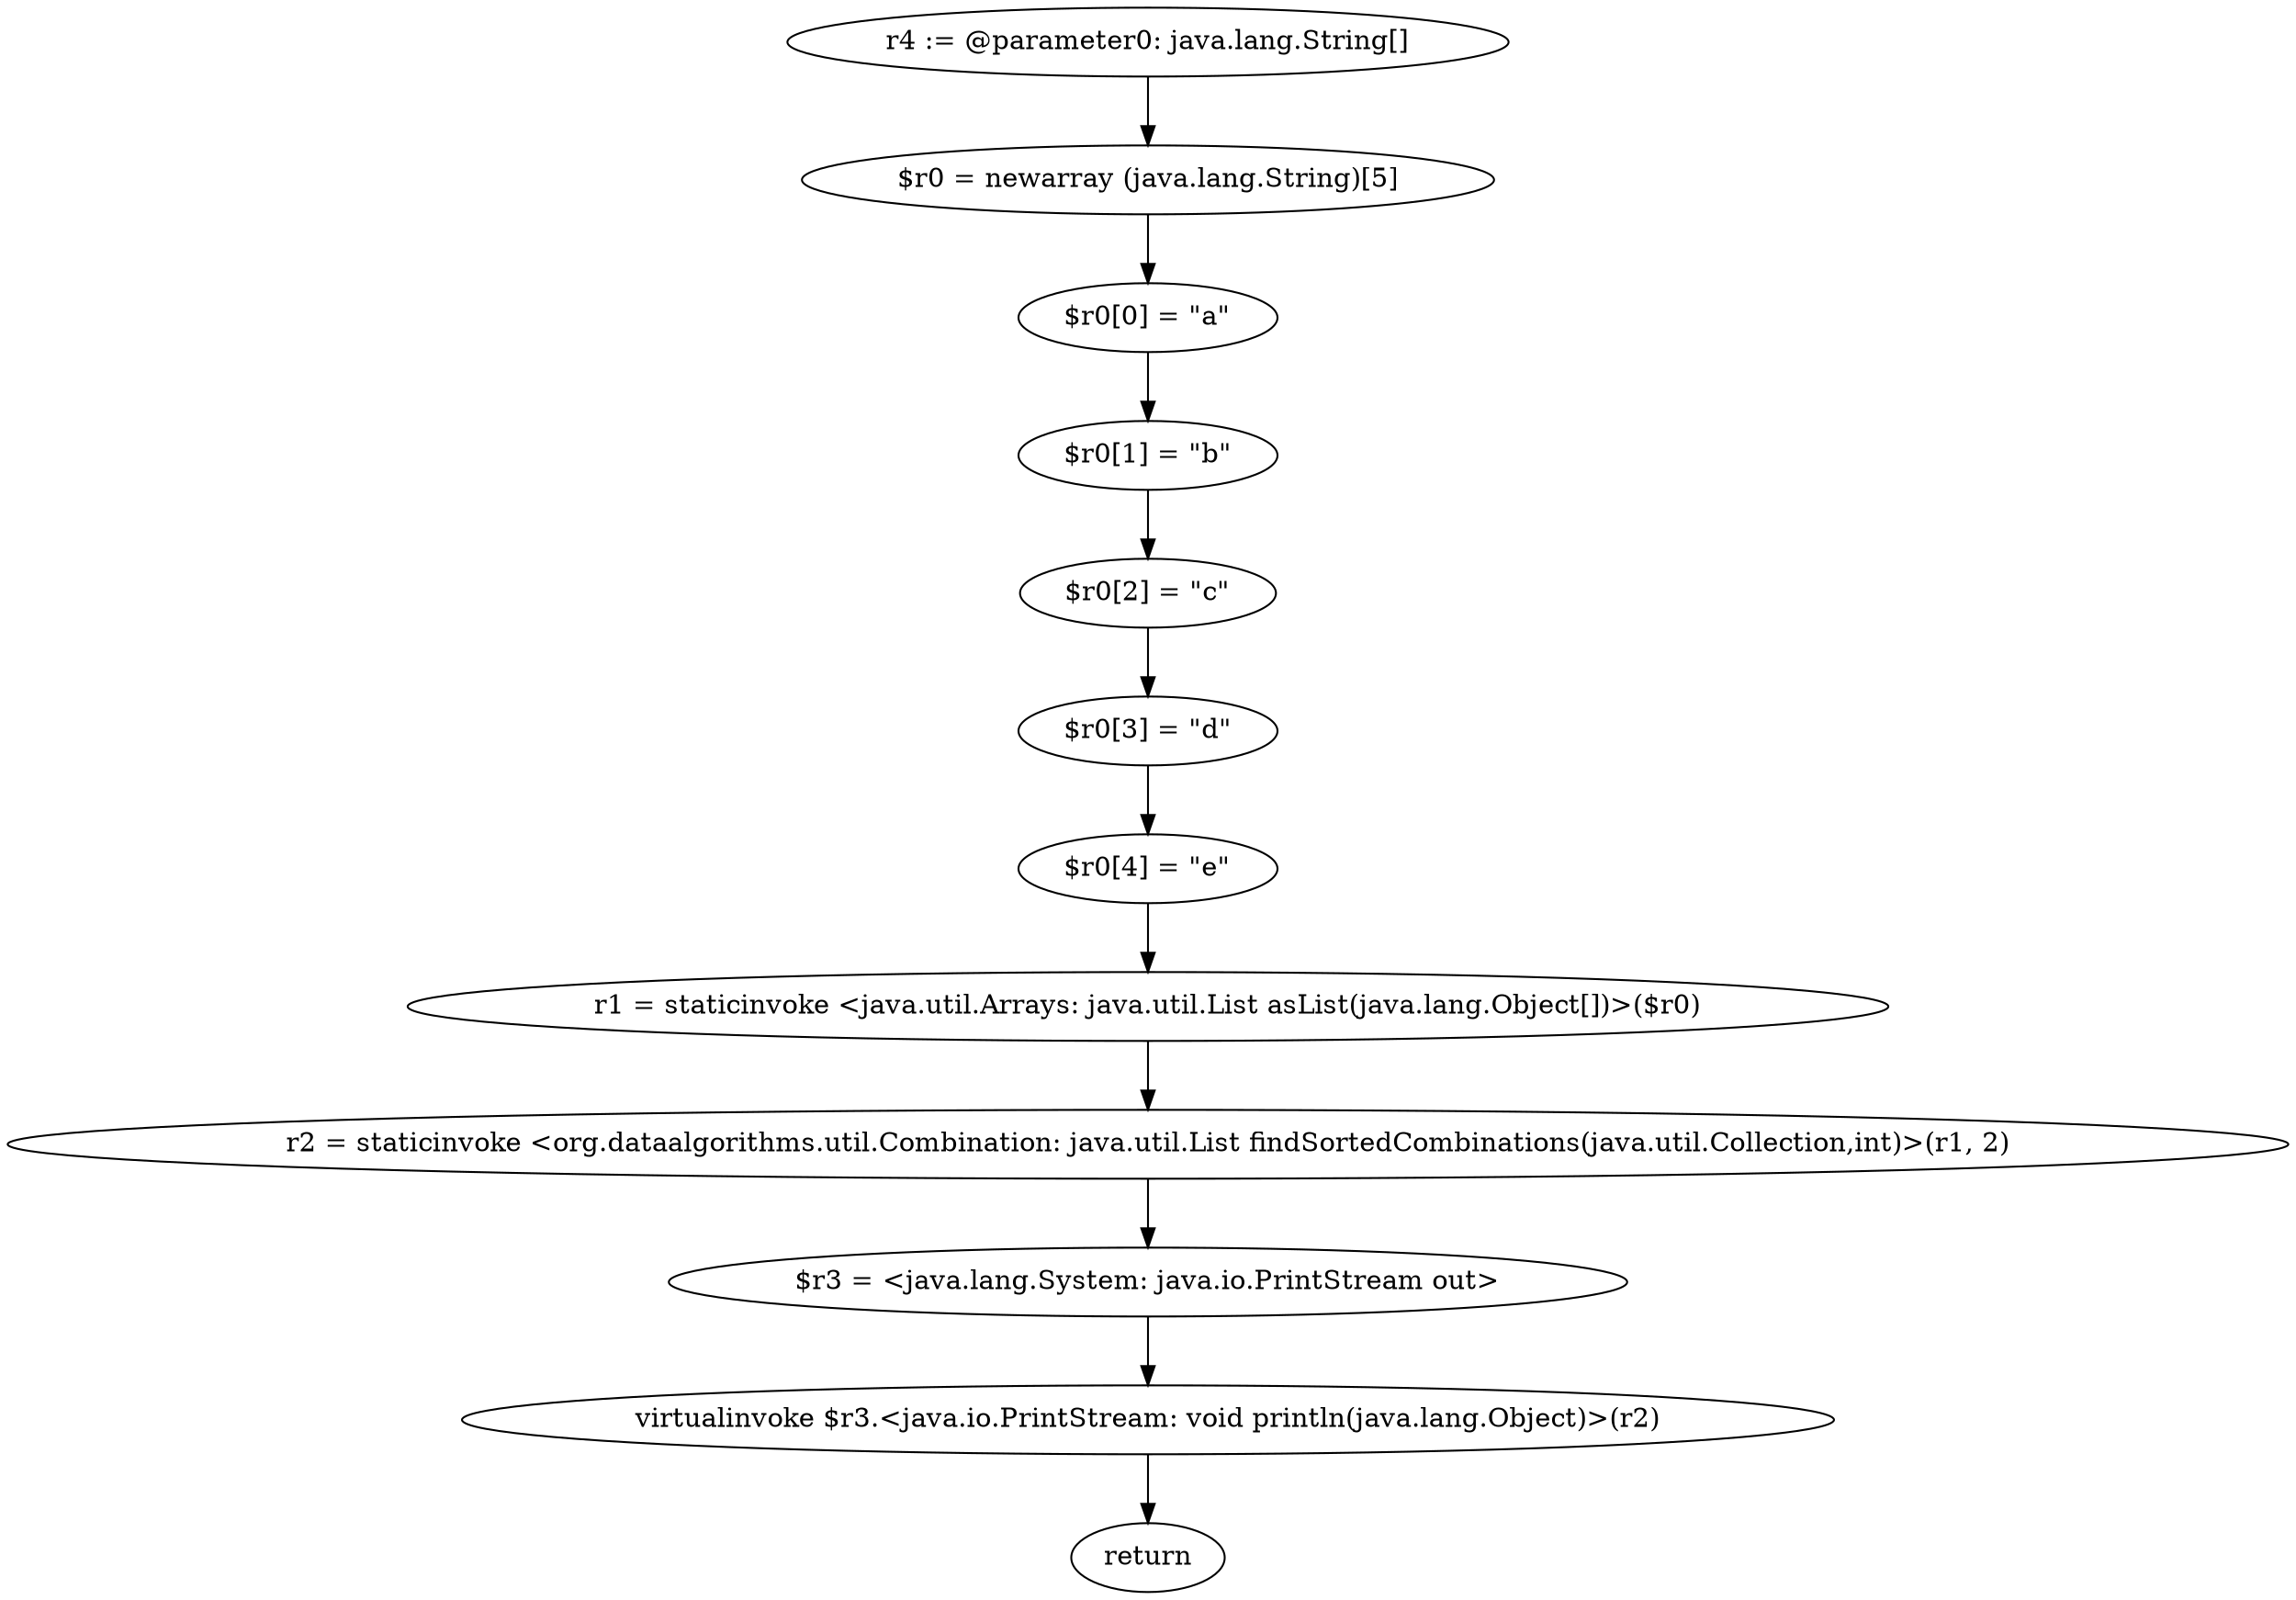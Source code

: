digraph "unitGraph" {
    "r4 := @parameter0: java.lang.String[]"
    "$r0 = newarray (java.lang.String)[5]"
    "$r0[0] = \"a\""
    "$r0[1] = \"b\""
    "$r0[2] = \"c\""
    "$r0[3] = \"d\""
    "$r0[4] = \"e\""
    "r1 = staticinvoke <java.util.Arrays: java.util.List asList(java.lang.Object[])>($r0)"
    "r2 = staticinvoke <org.dataalgorithms.util.Combination: java.util.List findSortedCombinations(java.util.Collection,int)>(r1, 2)"
    "$r3 = <java.lang.System: java.io.PrintStream out>"
    "virtualinvoke $r3.<java.io.PrintStream: void println(java.lang.Object)>(r2)"
    "return"
    "r4 := @parameter0: java.lang.String[]"->"$r0 = newarray (java.lang.String)[5]";
    "$r0 = newarray (java.lang.String)[5]"->"$r0[0] = \"a\"";
    "$r0[0] = \"a\""->"$r0[1] = \"b\"";
    "$r0[1] = \"b\""->"$r0[2] = \"c\"";
    "$r0[2] = \"c\""->"$r0[3] = \"d\"";
    "$r0[3] = \"d\""->"$r0[4] = \"e\"";
    "$r0[4] = \"e\""->"r1 = staticinvoke <java.util.Arrays: java.util.List asList(java.lang.Object[])>($r0)";
    "r1 = staticinvoke <java.util.Arrays: java.util.List asList(java.lang.Object[])>($r0)"->"r2 = staticinvoke <org.dataalgorithms.util.Combination: java.util.List findSortedCombinations(java.util.Collection,int)>(r1, 2)";
    "r2 = staticinvoke <org.dataalgorithms.util.Combination: java.util.List findSortedCombinations(java.util.Collection,int)>(r1, 2)"->"$r3 = <java.lang.System: java.io.PrintStream out>";
    "$r3 = <java.lang.System: java.io.PrintStream out>"->"virtualinvoke $r3.<java.io.PrintStream: void println(java.lang.Object)>(r2)";
    "virtualinvoke $r3.<java.io.PrintStream: void println(java.lang.Object)>(r2)"->"return";
}
